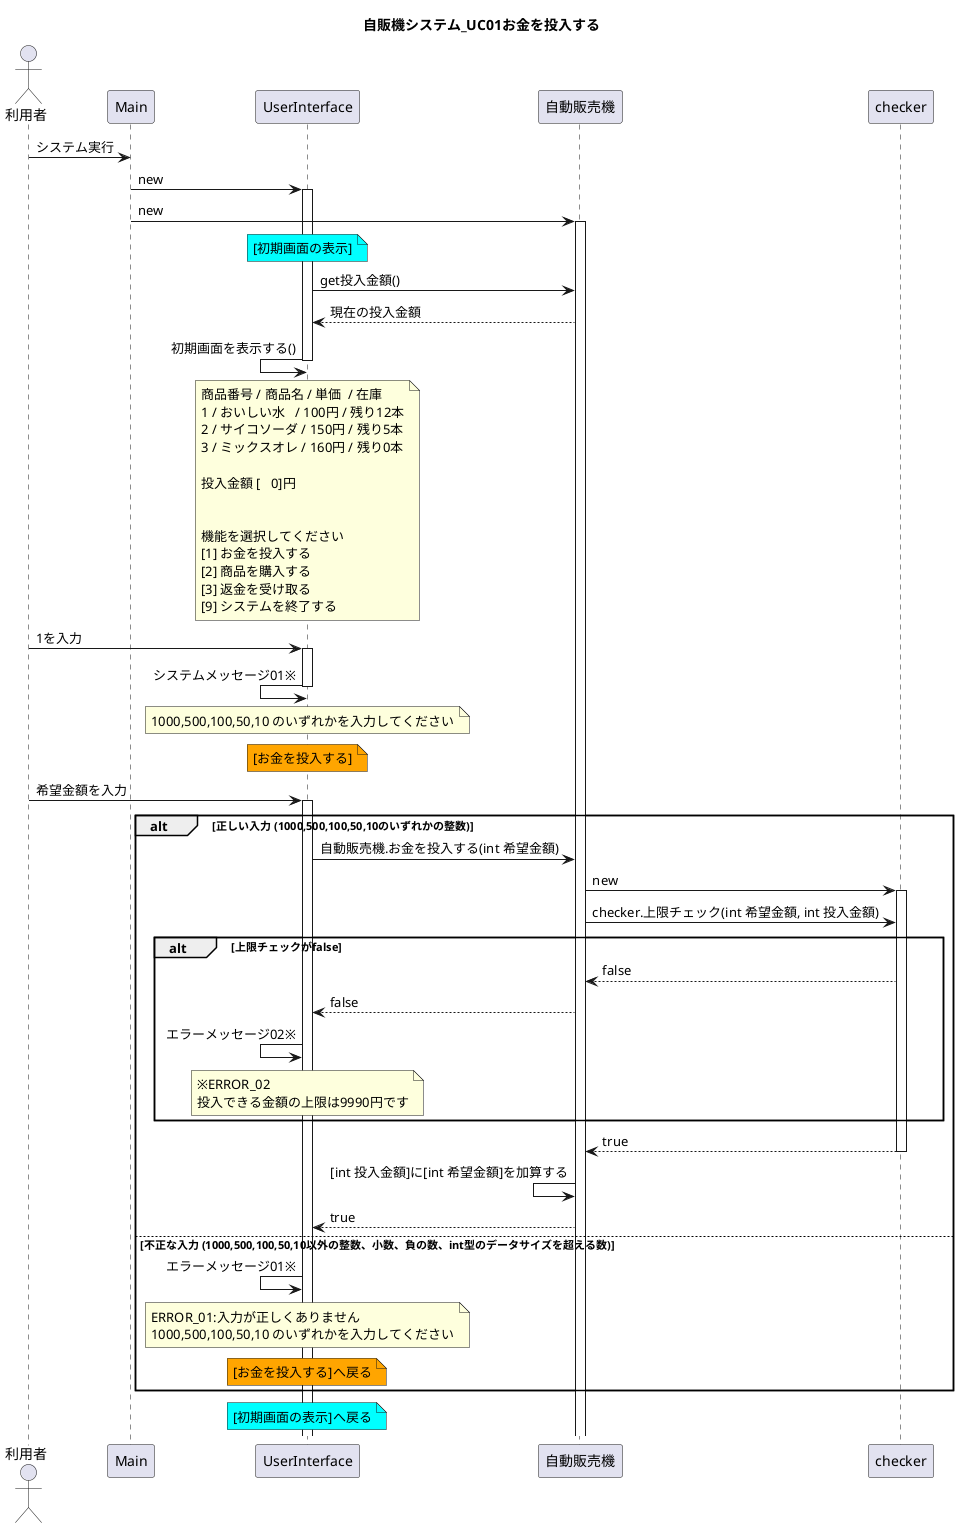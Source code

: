 @startuml
title 自販機システム_UC01お金を投入する

actor 利用者
利用者 -> Main : システム実行

participant Main

Main -> UserInterface : new
activate UserInterface
Main -> 自動販売機 : new
activate 自動販売機

note over UserInterface #Cyan
[初期画面の表示]
end note
UserInterface -> 自動販売機 : get投入金額()
UserInterface <-- 自動販売機 : 現在の投入金額

UserInterface <- UserInterface : 初期画面を表示する()
    note over UserInterface
    商品番号 / 商品名 / 単価  / 在庫
    1 / おいしい水   / 100円 / 残り12本
    2 / サイコソーダ / 150円 / 残り5本
    3 / ミックスオレ / 160円 / 残り0本

    投入金額 [   0]円


    機能を選択してください
    [1] お金を投入する
    [2] 商品を購入する
    [3] 返金を受け取る
    [9] システムを終了する
    end note
deactivate UserInterface


利用者 -> UserInterface : 1を入力
activate UserInterface


UserInterface <- UserInterface : システムメッセージ01※
    note over UserInterface
    1000,500,100,50,10 のいずれかを入力してください
    end note
deactivate UserInterface


note over UserInterface #Orange
[お金を投入する]
end note
利用者 -> UserInterface : 希望金額を入力
'不正な入力はUIの段階で弾いておくべきではないか? 現実の自販機も異物は突っ込めない
'自分で定めた条件や、nextIntの例外を拾う
activate UserInterface

alt 正しい入力 (1000,500,100,50,10のいずれかの整数)

UserInterface -> 自動販売機 : 自動販売機.お金を投入する(int 希望金額)

自動販売機 -> checker : new
activate checker

自動販売機 -> checker : checker.上限チェック(int 希望金額, int 投入金額)

alt 上限チェックがfalse

自動販売機 <-- checker : false
UserInterface <-- 自動販売機 : false
UserInterface <- UserInterface : エラーメッセージ02※
    note over UserInterface
    ※ERROR_02
    投入できる金額の上限は9990円です
    end note
end

自動販売機 <-- checker : true
deactivate checker
自動販売機 <- 自動販売機 : [int 投入金額]に[int 希望金額]を加算する
UserInterface <-- 自動販売機 : true


else 不正な入力 (1000,500,100,50,10以外の整数、小数、負の数、int型のデータサイズを超える数)
UserInterface <- UserInterface : エラーメッセージ01※
    note over UserInterface
    ERROR_01:入力が正しくありません
    1000,500,100,50,10 のいずれかを入力してください
    end note

    note over UserInterface #Orange
    [お金を投入する]へ戻る
    end note
end

note over UserInterface #Cyan
[初期画面の表示]へ戻る
end note

@enduml